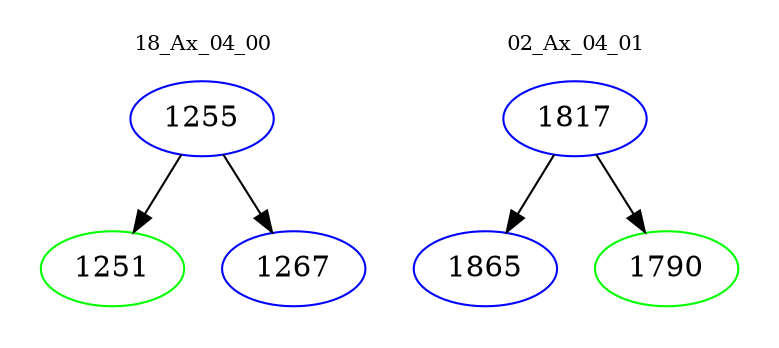 digraph{
subgraph cluster_0 {
color = white
label = "18_Ax_04_00";
fontsize=10;
T0_1255 [label="1255", color="blue"]
T0_1255 -> T0_1251 [color="black"]
T0_1251 [label="1251", color="green"]
T0_1255 -> T0_1267 [color="black"]
T0_1267 [label="1267", color="blue"]
}
subgraph cluster_1 {
color = white
label = "02_Ax_04_01";
fontsize=10;
T1_1817 [label="1817", color="blue"]
T1_1817 -> T1_1865 [color="black"]
T1_1865 [label="1865", color="blue"]
T1_1817 -> T1_1790 [color="black"]
T1_1790 [label="1790", color="green"]
}
}
